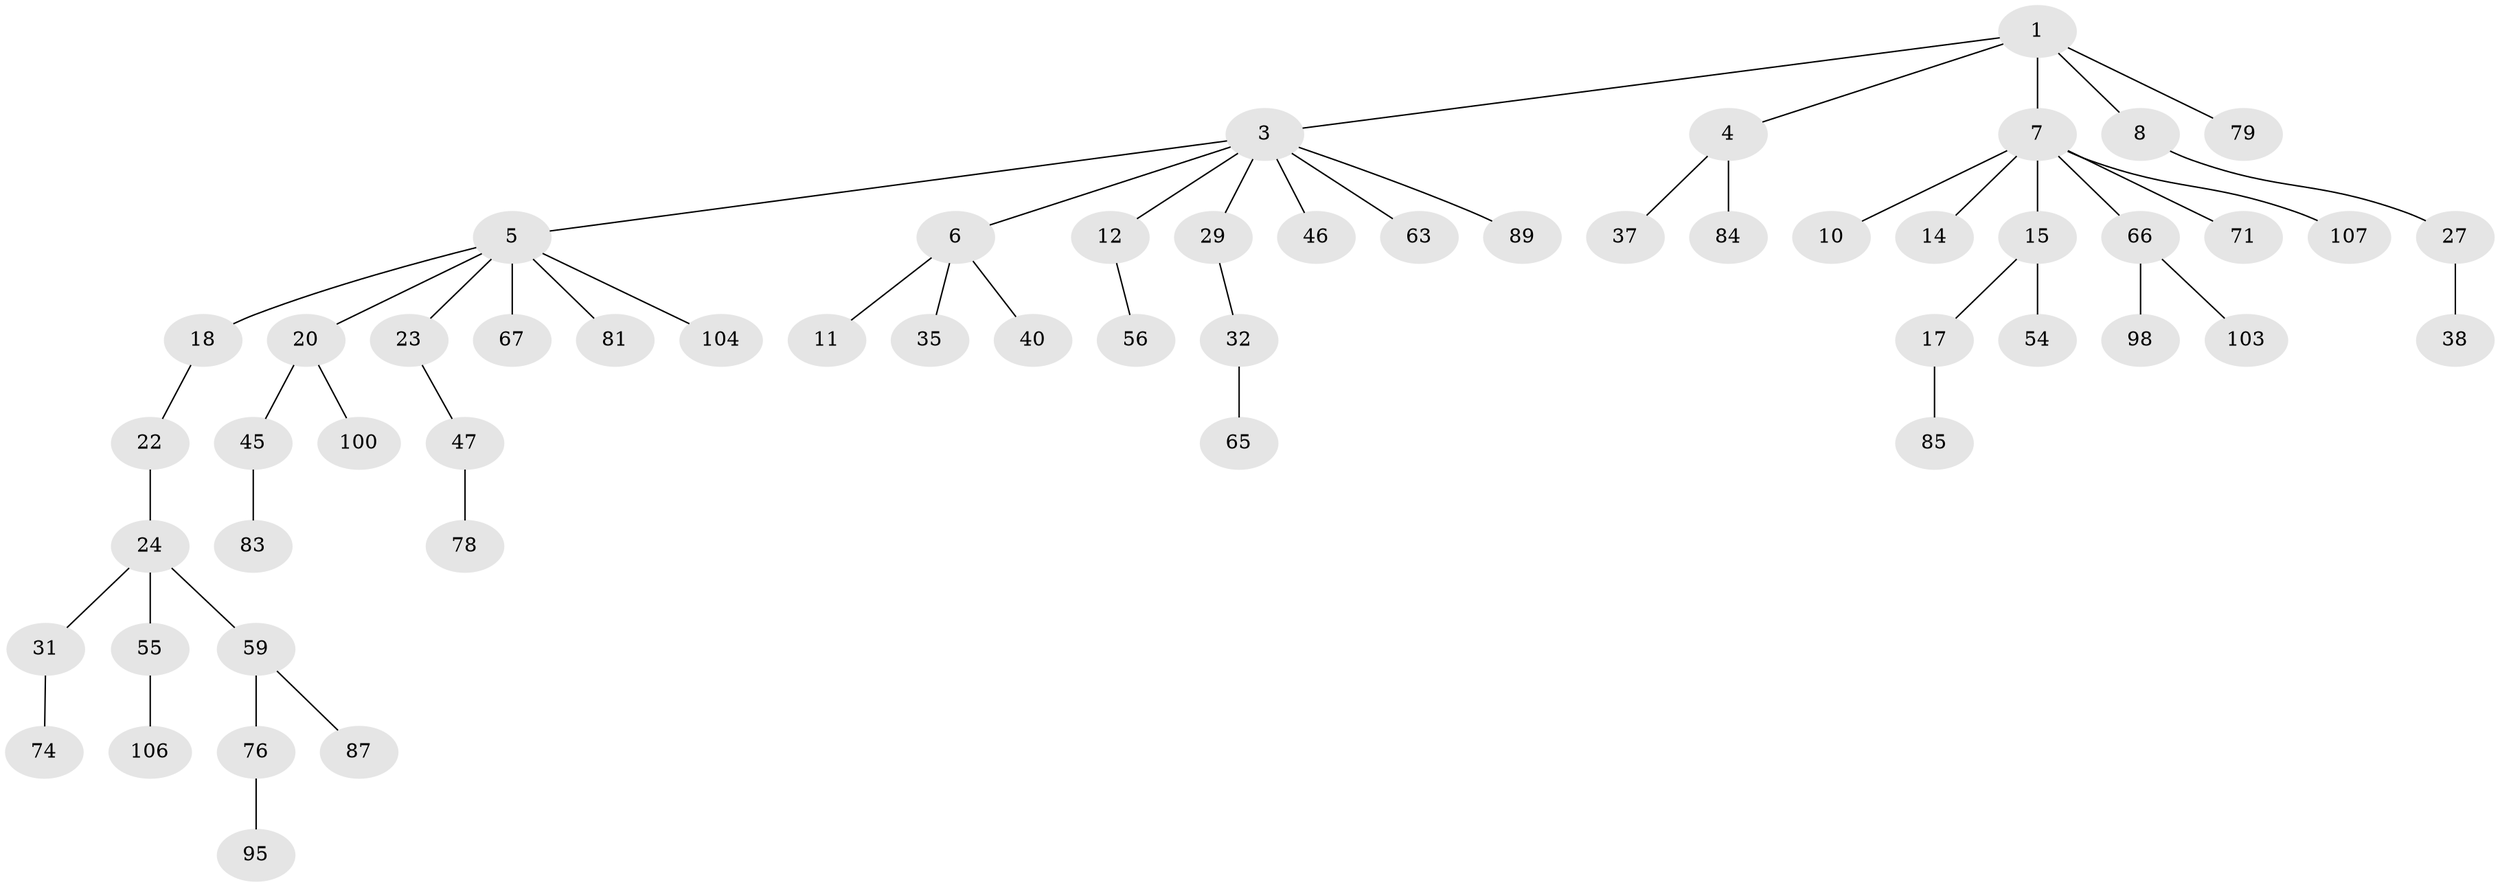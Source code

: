 // original degree distribution, {5: 0.018018018018018018, 3: 0.17117117117117117, 6: 0.036036036036036036, 4: 0.04504504504504504, 2: 0.25225225225225223, 1: 0.4774774774774775}
// Generated by graph-tools (version 1.1) at 2025/15/03/09/25 04:15:21]
// undirected, 55 vertices, 54 edges
graph export_dot {
graph [start="1"]
  node [color=gray90,style=filled];
  1 [super="+2+13"];
  3 [super="+21"];
  4 [super="+64"];
  5 [super="+42"];
  6;
  7 [super="+53+9+30"];
  8 [super="+44+75"];
  10 [super="+41"];
  11;
  12 [super="+34"];
  14 [super="+16+33"];
  15 [super="+50+48+43"];
  17;
  18 [super="+36"];
  20;
  22;
  23 [super="+25+68"];
  24 [super="+28+57"];
  27 [super="+62"];
  29;
  31 [super="+51"];
  32;
  35 [super="+97"];
  37;
  38;
  40;
  45 [super="+60"];
  46;
  47 [super="+61"];
  54 [super="+77"];
  55;
  56;
  59 [super="+70+101"];
  63;
  65 [super="+105+80"];
  66;
  67 [super="+86"];
  71 [super="+102"];
  74;
  76;
  78;
  79;
  81 [super="+94"];
  83;
  84;
  85 [super="+99"];
  87 [super="+93"];
  89;
  95;
  98;
  100;
  103;
  104;
  106;
  107;
  1 -- 3;
  1 -- 7;
  1 -- 79;
  1 -- 8;
  1 -- 4;
  3 -- 5;
  3 -- 6;
  3 -- 12;
  3 -- 89;
  3 -- 29;
  3 -- 46;
  3 -- 63;
  4 -- 37;
  4 -- 84;
  5 -- 18;
  5 -- 20;
  5 -- 23;
  5 -- 81;
  5 -- 104;
  5 -- 67;
  6 -- 11;
  6 -- 35;
  6 -- 40;
  7 -- 14;
  7 -- 71;
  7 -- 66;
  7 -- 107;
  7 -- 10;
  7 -- 15;
  8 -- 27;
  12 -- 56;
  15 -- 17;
  15 -- 54;
  17 -- 85;
  18 -- 22;
  20 -- 45;
  20 -- 100;
  22 -- 24;
  23 -- 47;
  24 -- 31;
  24 -- 55;
  24 -- 59;
  27 -- 38;
  29 -- 32;
  31 -- 74;
  32 -- 65;
  45 -- 83;
  47 -- 78;
  55 -- 106;
  59 -- 76;
  59 -- 87;
  66 -- 98;
  66 -- 103;
  76 -- 95;
}
